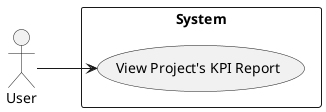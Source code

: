 @startuml


actor "User"

left to right direction
rectangle "System"{

    "User" --> (View Project's KPI Report)

}

@enduml